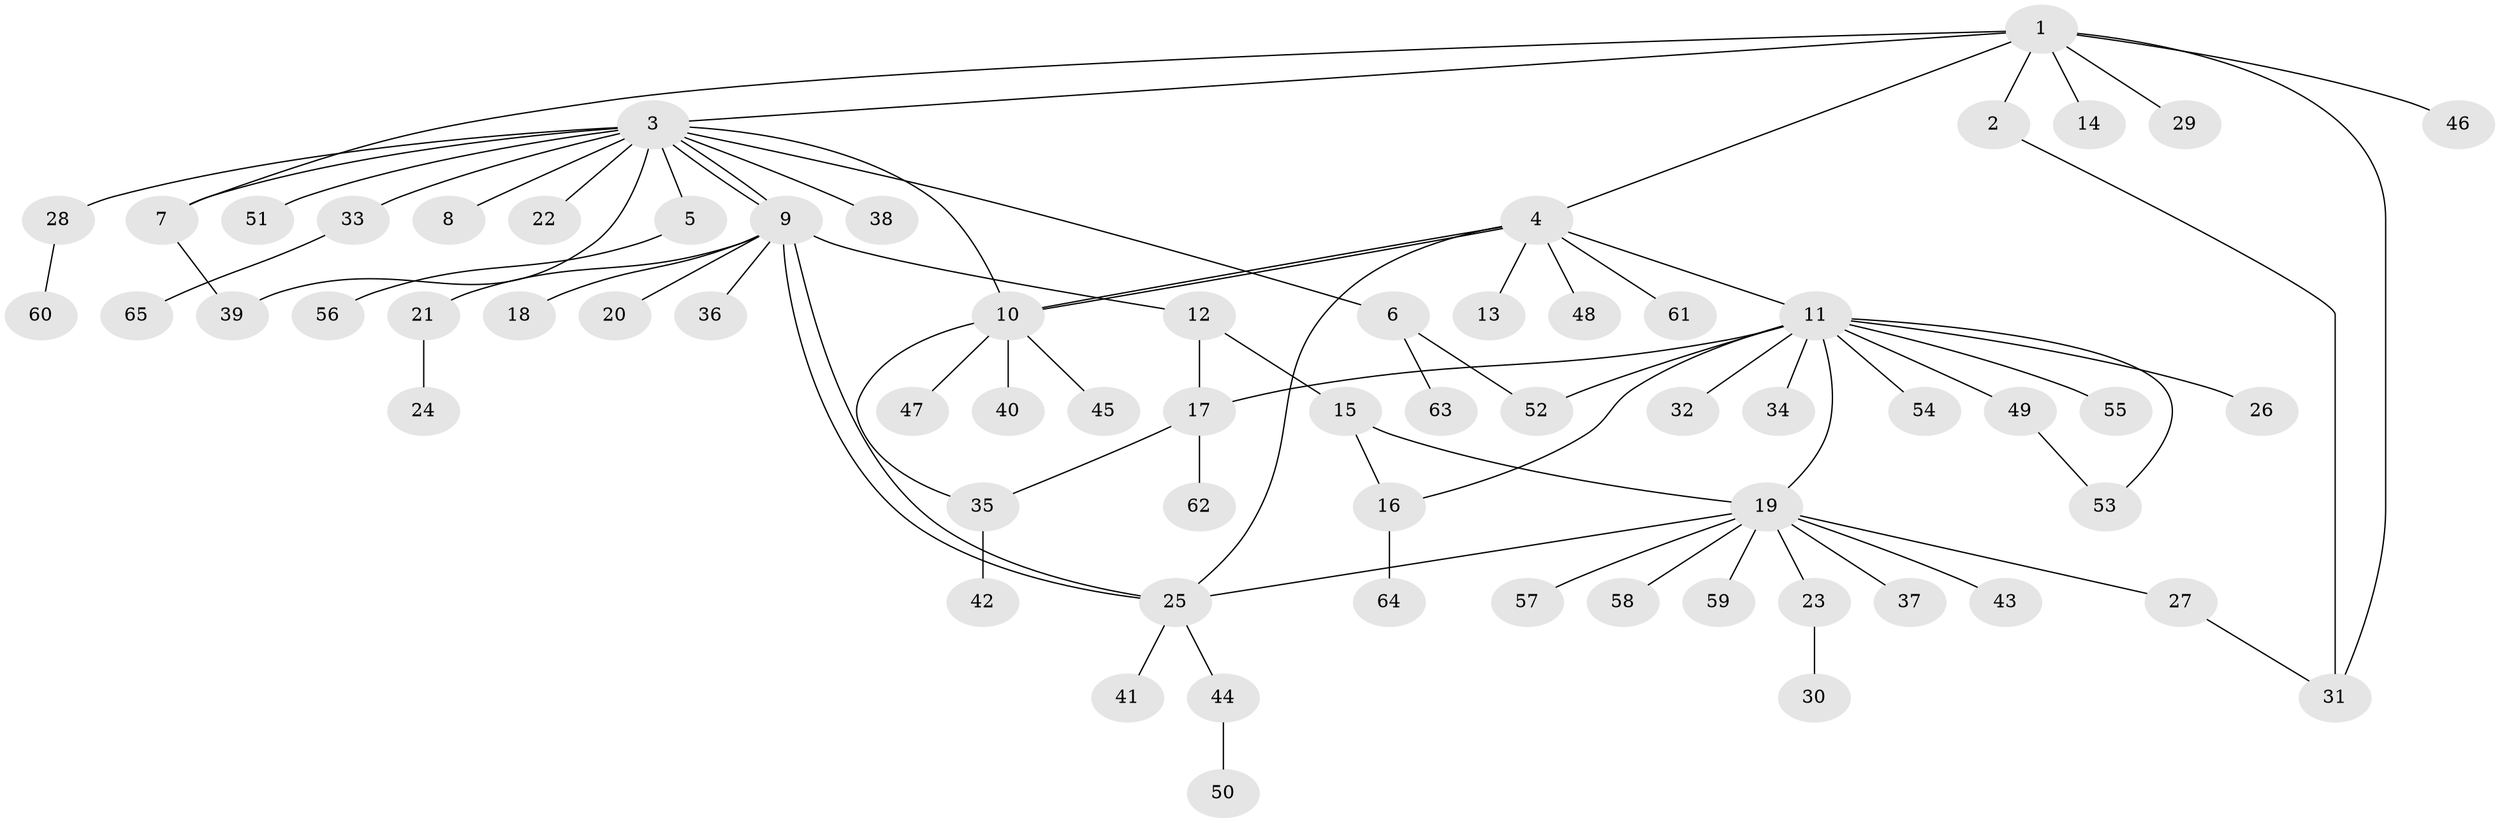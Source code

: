 // Generated by graph-tools (version 1.1) at 2025/01/03/09/25 03:01:48]
// undirected, 65 vertices, 80 edges
graph export_dot {
graph [start="1"]
  node [color=gray90,style=filled];
  1;
  2;
  3;
  4;
  5;
  6;
  7;
  8;
  9;
  10;
  11;
  12;
  13;
  14;
  15;
  16;
  17;
  18;
  19;
  20;
  21;
  22;
  23;
  24;
  25;
  26;
  27;
  28;
  29;
  30;
  31;
  32;
  33;
  34;
  35;
  36;
  37;
  38;
  39;
  40;
  41;
  42;
  43;
  44;
  45;
  46;
  47;
  48;
  49;
  50;
  51;
  52;
  53;
  54;
  55;
  56;
  57;
  58;
  59;
  60;
  61;
  62;
  63;
  64;
  65;
  1 -- 2;
  1 -- 3;
  1 -- 4;
  1 -- 7;
  1 -- 14;
  1 -- 29;
  1 -- 31;
  1 -- 46;
  2 -- 31;
  3 -- 5;
  3 -- 6;
  3 -- 7;
  3 -- 8;
  3 -- 9;
  3 -- 9;
  3 -- 10;
  3 -- 22;
  3 -- 28;
  3 -- 33;
  3 -- 38;
  3 -- 39;
  3 -- 51;
  4 -- 10;
  4 -- 10;
  4 -- 11;
  4 -- 13;
  4 -- 25;
  4 -- 48;
  4 -- 61;
  5 -- 56;
  6 -- 52;
  6 -- 63;
  7 -- 39;
  9 -- 12;
  9 -- 18;
  9 -- 20;
  9 -- 21;
  9 -- 25;
  9 -- 25;
  9 -- 36;
  10 -- 35;
  10 -- 40;
  10 -- 45;
  10 -- 47;
  11 -- 16;
  11 -- 17;
  11 -- 19;
  11 -- 26;
  11 -- 32;
  11 -- 34;
  11 -- 49;
  11 -- 52;
  11 -- 53;
  11 -- 54;
  11 -- 55;
  12 -- 15;
  12 -- 17;
  15 -- 16;
  15 -- 19;
  16 -- 64;
  17 -- 35;
  17 -- 62;
  19 -- 23;
  19 -- 25;
  19 -- 27;
  19 -- 37;
  19 -- 43;
  19 -- 57;
  19 -- 58;
  19 -- 59;
  21 -- 24;
  23 -- 30;
  25 -- 41;
  25 -- 44;
  27 -- 31;
  28 -- 60;
  33 -- 65;
  35 -- 42;
  44 -- 50;
  49 -- 53;
}
